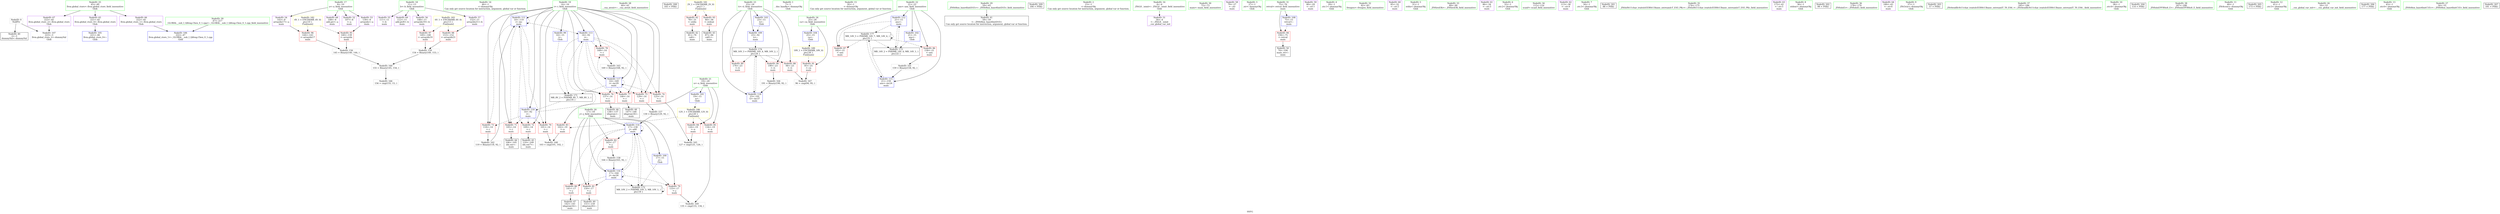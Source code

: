 digraph "SVFG" {
	label="SVFG";

	Node0x55c99b4ea4d0 [shape=record,color=grey,label="{NodeID: 0\nNullPtr}"];
	Node0x55c99b4ea4d0 -> Node0x55c99b500a30[style=solid];
	Node0x55c99b4ea4d0 -> Node0x55c99b501b80[style=solid];
	Node0x55c99b5011e0 [shape=record,color=red,label="{NodeID: 97\n149\<--148\n\<--arrayidx19\nmain\n}"];
	Node0x55c99b5011e0 -> Node0x55c99b508d70[style=solid];
	Node0x55c99b4eb090 [shape=record,color=green,label="{NodeID: 14\n46\<--1\n\<--dummyObj\nCan only get source location for instruction, argument, global var or function.}"];
	Node0x55c99b501ef0 [shape=record,color=blue,label="{NodeID: 111\n14\<--119\ni\<--inc\nmain\n}"];
	Node0x55c99b501ef0 -> Node0x55c99b5033a0[style=dashed];
	Node0x55c99b501ef0 -> Node0x55c99b503470[style=dashed];
	Node0x55c99b501ef0 -> Node0x55c99b503540[style=dashed];
	Node0x55c99b501ef0 -> Node0x55c99b503610[style=dashed];
	Node0x55c99b501ef0 -> Node0x55c99b501ef0[style=dashed];
	Node0x55c99b501ef0 -> Node0x55c99b502090[style=dashed];
	Node0x55c99b4ffe60 [shape=record,color=green,label="{NodeID: 28\n60\<--61\n__cxa_atexit\<--__cxa_atexit_field_insensitive\n}"];
	Node0x55c99b51c880 [shape=record,color=black,label="{NodeID: 208\n183 = PHI()\n}"];
	Node0x55c99b500c30 [shape=record,color=black,label="{NodeID: 42\n81\<--78\ncall\<--\nmain\n}"];
	Node0x55c99b5027b0 [shape=record,color=purple,label="{NodeID: 56\n148\<--11\narrayidx19\<--b\nmain\n}"];
	Node0x55c99b5027b0 -> Node0x55c99b5011e0[style=solid];
	Node0x55c99b5033a0 [shape=record,color=red,label="{NodeID: 70\n101\<--14\n\<--i\nmain\n}"];
	Node0x55c99b5033a0 -> Node0x55c99b509af0[style=solid];
	Node0x55c99b509970 [shape=record,color=grey,label="{NodeID: 167\n96 = cmp(94, 95, )\n}"];
	Node0x55c99b503f00 [shape=record,color=red,label="{NodeID: 84\n126\<--19\n\<--n\nmain\n}"];
	Node0x55c99b503f00 -> Node0x55c99b509670[style=solid];
	Node0x55c99b4e95e0 [shape=record,color=green,label="{NodeID: 1\n7\<--1\n__dso_handle\<--dummyObj\nGlob }"];
	Node0x55c99b512120 [shape=record,color=yellow,style=double,label="{NodeID: 181\n2V_1 = ENCHI(MR_2V_0)\npts\{1 \}\nFun[main]}"];
	Node0x55c99b512120 -> Node0x55c99b504580[style=dashed];
	Node0x55c99b512120 -> Node0x55c99b504650[style=dashed];
	Node0x55c99b5012b0 [shape=record,color=red,label="{NodeID: 98\n153\<--152\n\<--arrayidx21\nmain\n}"];
	Node0x55c99b5012b0 -> Node0x55c99b508d70[style=solid];
	Node0x55c99b4eb160 [shape=record,color=green,label="{NodeID: 15\n92\<--1\n\<--dummyObj\nCan only get source location for instruction, argument, global var or function.}"];
	Node0x55c99b501fc0 [shape=record,color=blue,label="{NodeID: 112\n21\<--15\nans\<--\nmain\n}"];
	Node0x55c99b501fc0 -> Node0x55c99b504170[style=dashed];
	Node0x55c99b501fc0 -> Node0x55c99b50f920[style=dashed];
	Node0x55c99b501fc0 -> Node0x55c99b510d20[style=dashed];
	Node0x55c99b4fff60 [shape=record,color=green,label="{NodeID: 29\n59\<--65\n_ZNSt8ios_base4InitD1Ev\<--_ZNSt8ios_base4InitD1Ev_field_insensitive\n}"];
	Node0x55c99b4fff60 -> Node0x55c99b500b30[style=solid];
	Node0x55c99b51c980 [shape=record,color=black,label="{NodeID: 209\n184 = PHI()\n}"];
	Node0x55c99b500d00 [shape=record,color=black,label="{NodeID: 43\n87\<--84\ncall1\<--\nmain\n}"];
	Node0x55c99b502880 [shape=record,color=purple,label="{NodeID: 57\n152\<--11\narrayidx21\<--b\nmain\n}"];
	Node0x55c99b502880 -> Node0x55c99b5012b0[style=solid];
	Node0x55c99b503470 [shape=record,color=red,label="{NodeID: 71\n105\<--14\n\<--i\nmain\n}"];
	Node0x55c99b503470 -> Node0x55c99b500dd0[style=solid];
	Node0x55c99b509af0 [shape=record,color=grey,label="{NodeID: 168\n103 = cmp(101, 102, )\n}"];
	Node0x55c99b503fd0 [shape=record,color=red,label="{NodeID: 85\n134\<--19\n\<--n\nmain\n}"];
	Node0x55c99b503fd0 -> Node0x55c99b509c70[style=solid];
	Node0x55c99b4eab60 [shape=record,color=green,label="{NodeID: 2\n15\<--1\n\<--dummyObj\nCan only get source location for instruction, argument, global var or function.}"];
	Node0x55c99b512c40 [shape=record,color=yellow,style=double,label="{NodeID: 182\n4V_1 = ENCHI(MR_4V_0)\npts\{10 \}\nFun[main]}"];
	Node0x55c99b512c40 -> Node0x55c99b5047f0[style=dashed];
	Node0x55c99b512c40 -> Node0x55c99b501110[style=dashed];
	Node0x55c99b501380 [shape=record,color=blue,label="{NodeID: 99\n14\<--15\ni\<--\nGlob }"];
	Node0x55c99b501380 -> Node0x55c99b50ef20[style=dashed];
	Node0x55c99b4eb230 [shape=record,color=green,label="{NodeID: 16\n4\<--6\n_ZStL8__ioinit\<--_ZStL8__ioinit_field_insensitive\nGlob }"];
	Node0x55c99b4eb230 -> Node0x55c99b5023a0[style=solid];
	Node0x55c99b502090 [shape=record,color=blue,label="{NodeID: 113\n14\<--92\ni\<--\nmain\n}"];
	Node0x55c99b502090 -> Node0x55c99b5036e0[style=dashed];
	Node0x55c99b502090 -> Node0x55c99b5037b0[style=dashed];
	Node0x55c99b502090 -> Node0x55c99b503880[style=dashed];
	Node0x55c99b502090 -> Node0x55c99b503950[style=dashed];
	Node0x55c99b502090 -> Node0x55c99b503a20[style=dashed];
	Node0x55c99b502090 -> Node0x55c99b506b90[style=dashed];
	Node0x55c99b502090 -> Node0x55c99b50ef20[style=dashed];
	Node0x55c99b500060 [shape=record,color=green,label="{NodeID: 30\n72\<--73\nmain\<--main_field_insensitive\n}"];
	Node0x55c99b500dd0 [shape=record,color=black,label="{NodeID: 44\n106\<--105\nidx.ext\<--\nmain\n}"];
	Node0x55c99b502950 [shape=record,color=purple,label="{NodeID: 58\n79\<--27\n\<--.str\nmain\n}"];
	Node0x55c99b503540 [shape=record,color=red,label="{NodeID: 72\n109\<--14\n\<--i\nmain\n}"];
	Node0x55c99b503540 -> Node0x55c99b500ea0[style=solid];
	Node0x55c99b509c70 [shape=record,color=grey,label="{NodeID: 169\n135 = cmp(133, 134, )\n}"];
	Node0x55c99b5040a0 [shape=record,color=red,label="{NodeID: 86\n158\<--21\n\<--ans\nmain\n}"];
	Node0x55c99b5040a0 -> Node0x55c99b509070[style=solid];
	Node0x55c99b4eabf0 [shape=record,color=green,label="{NodeID: 3\n27\<--1\n.str\<--dummyObj\nGlob }"];
	Node0x55c99b512d20 [shape=record,color=yellow,style=double,label="{NodeID: 183\n6V_1 = ENCHI(MR_6V_0)\npts\{13 \}\nFun[main]}"];
	Node0x55c99b512d20 -> Node0x55c99b5011e0[style=dashed];
	Node0x55c99b512d20 -> Node0x55c99b5012b0[style=dashed];
	Node0x55c99b501480 [shape=record,color=blue,label="{NodeID: 100\n17\<--15\nj\<--\nGlob }"];
	Node0x55c99b501480 -> Node0x55c99b50f420[style=dashed];
	Node0x55c99b4ff5c0 [shape=record,color=green,label="{NodeID: 17\n8\<--10\na\<--a_field_insensitive\nGlob }"];
	Node0x55c99b4ff5c0 -> Node0x55c99b502470[style=solid];
	Node0x55c99b4ff5c0 -> Node0x55c99b502540[style=solid];
	Node0x55c99b4ff5c0 -> Node0x55c99b502610[style=solid];
	Node0x55c99b4ff5c0 -> Node0x55c99b503200[style=solid];
	Node0x55c99b506920 [shape=record,color=blue,label="{NodeID: 114\n17\<--130\nj\<--add\nmain\n}"];
	Node0x55c99b506920 -> Node0x55c99b503af0[style=dashed];
	Node0x55c99b506920 -> Node0x55c99b503bc0[style=dashed];
	Node0x55c99b506920 -> Node0x55c99b503c90[style=dashed];
	Node0x55c99b506920 -> Node0x55c99b503d60[style=dashed];
	Node0x55c99b506920 -> Node0x55c99b506920[style=dashed];
	Node0x55c99b506920 -> Node0x55c99b506ac0[style=dashed];
	Node0x55c99b506920 -> Node0x55c99b50f420[style=dashed];
	Node0x55c99b500160 [shape=record,color=green,label="{NodeID: 31\n75\<--76\nretval\<--retval_field_insensitive\nmain\n}"];
	Node0x55c99b500160 -> Node0x55c99b504720[style=solid];
	Node0x55c99b500160 -> Node0x55c99b501c80[style=solid];
	Node0x55c99b500ea0 [shape=record,color=black,label="{NodeID: 45\n110\<--109\nidx.ext7\<--\nmain\n}"];
	Node0x55c99b502a20 [shape=record,color=purple,label="{NodeID: 59\n80\<--29\n\<--.str.1\nmain\n}"];
	Node0x55c99b5088f0 [shape=record,color=grey,label="{NodeID: 156\n145 = Binary(140, 144, )\n}"];
	Node0x55c99b5088f0 -> Node0x55c99b508ef0[style=solid];
	Node0x55c99b503610 [shape=record,color=red,label="{NodeID: 73\n118\<--14\n\<--i\nmain\n}"];
	Node0x55c99b503610 -> Node0x55c99b5091f0[style=solid];
	Node0x55c99b504170 [shape=record,color=red,label="{NodeID: 87\n182\<--21\n\<--ans\nmain\n}"];
	Node0x55c99b4ead40 [shape=record,color=green,label="{NodeID: 4\n29\<--1\n.str.1\<--dummyObj\nGlob }"];
	Node0x55c99b501580 [shape=record,color=blue,label="{NodeID: 101\n19\<--15\nn\<--\nGlob }"];
	Node0x55c99b501580 -> Node0x55c99b512fc0[style=dashed];
	Node0x55c99b4ff650 [shape=record,color=green,label="{NodeID: 18\n11\<--13\nb\<--b_field_insensitive\nGlob }"];
	Node0x55c99b4ff650 -> Node0x55c99b5026e0[style=solid];
	Node0x55c99b4ff650 -> Node0x55c99b5027b0[style=solid];
	Node0x55c99b4ff650 -> Node0x55c99b502880[style=solid];
	Node0x55c99b4ff650 -> Node0x55c99b5032d0[style=solid];
	Node0x55c99b5069f0 [shape=record,color=blue,label="{NodeID: 115\n21\<--159\nans\<--inc24\nmain\n}"];
	Node0x55c99b5069f0 -> Node0x55c99b510d20[style=dashed];
	Node0x55c99b500230 [shape=record,color=green,label="{NodeID: 32\n82\<--83\nfreopen\<--freopen_field_insensitive\n}"];
	Node0x55c99b500f70 [shape=record,color=black,label="{NodeID: 46\n138\<--137\nidxprom\<--\nmain\n}"];
	Node0x55c99b502af0 [shape=record,color=purple,label="{NodeID: 60\n85\<--32\n\<--.str.2\nmain\n}"];
	Node0x55c99b508a70 [shape=record,color=grey,label="{NodeID: 157\n130 = Binary(129, 92, )\n}"];
	Node0x55c99b508a70 -> Node0x55c99b506920[style=solid];
	Node0x55c99b5036e0 [shape=record,color=red,label="{NodeID: 74\n125\<--14\n\<--i\nmain\n}"];
	Node0x55c99b5036e0 -> Node0x55c99b509670[style=solid];
	Node0x55c99b50ef20 [shape=record,color=black,label="{NodeID: 171\nMR_8V_2 = PHI(MR_8V_7, MR_8V_1, )\npts\{16 \}\n}"];
	Node0x55c99b50ef20 -> Node0x55c99b501e20[style=dashed];
	Node0x55c99b504240 [shape=record,color=red,label="{NodeID: 88\n94\<--23\n\<--ti\nmain\n}"];
	Node0x55c99b504240 -> Node0x55c99b509970[style=solid];
	Node0x55c99b4eadd0 [shape=record,color=green,label="{NodeID: 5\n31\<--1\nstdin\<--dummyObj\nGlob }"];
	Node0x55c99b501680 [shape=record,color=blue,label="{NodeID: 102\n21\<--15\nans\<--\nGlob }"];
	Node0x55c99b501680 -> Node0x55c99b50f920[style=dashed];
	Node0x55c99b4ff6e0 [shape=record,color=green,label="{NodeID: 19\n14\<--16\ni\<--i_field_insensitive\nGlob }"];
	Node0x55c99b4ff6e0 -> Node0x55c99b5033a0[style=solid];
	Node0x55c99b4ff6e0 -> Node0x55c99b503470[style=solid];
	Node0x55c99b4ff6e0 -> Node0x55c99b503540[style=solid];
	Node0x55c99b4ff6e0 -> Node0x55c99b503610[style=solid];
	Node0x55c99b4ff6e0 -> Node0x55c99b5036e0[style=solid];
	Node0x55c99b4ff6e0 -> Node0x55c99b5037b0[style=solid];
	Node0x55c99b4ff6e0 -> Node0x55c99b503880[style=solid];
	Node0x55c99b4ff6e0 -> Node0x55c99b503950[style=solid];
	Node0x55c99b4ff6e0 -> Node0x55c99b503a20[style=solid];
	Node0x55c99b4ff6e0 -> Node0x55c99b501380[style=solid];
	Node0x55c99b4ff6e0 -> Node0x55c99b501e20[style=solid];
	Node0x55c99b4ff6e0 -> Node0x55c99b501ef0[style=solid];
	Node0x55c99b4ff6e0 -> Node0x55c99b502090[style=solid];
	Node0x55c99b4ff6e0 -> Node0x55c99b506b90[style=solid];
	Node0x55c99b506ac0 [shape=record,color=blue,label="{NodeID: 116\n17\<--164\nj\<--inc26\nmain\n}"];
	Node0x55c99b506ac0 -> Node0x55c99b503af0[style=dashed];
	Node0x55c99b506ac0 -> Node0x55c99b503bc0[style=dashed];
	Node0x55c99b506ac0 -> Node0x55c99b503c90[style=dashed];
	Node0x55c99b506ac0 -> Node0x55c99b503d60[style=dashed];
	Node0x55c99b506ac0 -> Node0x55c99b506920[style=dashed];
	Node0x55c99b506ac0 -> Node0x55c99b506ac0[style=dashed];
	Node0x55c99b506ac0 -> Node0x55c99b50f420[style=dashed];
	Node0x55c99b500330 [shape=record,color=green,label="{NodeID: 33\n89\<--90\n_ZNSirsERi\<--_ZNSirsERi_field_insensitive\n}"];
	Node0x55c99b501040 [shape=record,color=black,label="{NodeID: 47\n142\<--141\nidxprom16\<--\nmain\n}"];
	Node0x55c99b502bc0 [shape=record,color=purple,label="{NodeID: 61\n86\<--34\n\<--.str.3\nmain\n}"];
	Node0x55c99b508bf0 [shape=record,color=grey,label="{NodeID: 158\n164 = Binary(163, 92, )\n}"];
	Node0x55c99b508bf0 -> Node0x55c99b506ac0[style=solid];
	Node0x55c99b5037b0 [shape=record,color=red,label="{NodeID: 75\n129\<--14\n\<--i\nmain\n}"];
	Node0x55c99b5037b0 -> Node0x55c99b508a70[style=solid];
	Node0x55c99b50f420 [shape=record,color=black,label="{NodeID: 172\nMR_10V_2 = PHI(MR_10V_3, MR_10V_1, )\npts\{18 \}\n}"];
	Node0x55c99b50f420 -> Node0x55c99b506920[style=dashed];
	Node0x55c99b50f420 -> Node0x55c99b50f420[style=dashed];
	Node0x55c99b504310 [shape=record,color=red,label="{NodeID: 89\n176\<--23\n\<--ti\nmain\n}"];
	Node0x55c99b4ea920 [shape=record,color=green,label="{NodeID: 6\n32\<--1\n.str.2\<--dummyObj\nGlob }"];
	Node0x55c99b512fc0 [shape=record,color=yellow,style=double,label="{NodeID: 186\n12V_1 = ENCHI(MR_12V_0)\npts\{20 \}\nFun[main]}"];
	Node0x55c99b512fc0 -> Node0x55c99b503e30[style=dashed];
	Node0x55c99b512fc0 -> Node0x55c99b503f00[style=dashed];
	Node0x55c99b512fc0 -> Node0x55c99b503fd0[style=dashed];
	Node0x55c99b501780 [shape=record,color=blue,label="{NodeID: 103\n23\<--15\nti\<--\nGlob }"];
	Node0x55c99b501780 -> Node0x55c99b501d50[style=dashed];
	Node0x55c99b4ff770 [shape=record,color=green,label="{NodeID: 20\n17\<--18\nj\<--j_field_insensitive\nGlob }"];
	Node0x55c99b4ff770 -> Node0x55c99b503af0[style=solid];
	Node0x55c99b4ff770 -> Node0x55c99b503bc0[style=solid];
	Node0x55c99b4ff770 -> Node0x55c99b503c90[style=solid];
	Node0x55c99b4ff770 -> Node0x55c99b503d60[style=solid];
	Node0x55c99b4ff770 -> Node0x55c99b501480[style=solid];
	Node0x55c99b4ff770 -> Node0x55c99b506920[style=solid];
	Node0x55c99b4ff770 -> Node0x55c99b506ac0[style=solid];
	Node0x55c99b506b90 [shape=record,color=blue,label="{NodeID: 117\n14\<--169\ni\<--inc29\nmain\n}"];
	Node0x55c99b506b90 -> Node0x55c99b5036e0[style=dashed];
	Node0x55c99b506b90 -> Node0x55c99b5037b0[style=dashed];
	Node0x55c99b506b90 -> Node0x55c99b503880[style=dashed];
	Node0x55c99b506b90 -> Node0x55c99b503950[style=dashed];
	Node0x55c99b506b90 -> Node0x55c99b503a20[style=dashed];
	Node0x55c99b506b90 -> Node0x55c99b506b90[style=dashed];
	Node0x55c99b506b90 -> Node0x55c99b50ef20[style=dashed];
	Node0x55c99b500430 [shape=record,color=green,label="{NodeID: 34\n115\<--116\nscanf\<--scanf_field_insensitive\n}"];
	Node0x55c99b502130 [shape=record,color=black,label="{NodeID: 48\n147\<--146\nidxprom18\<--\nmain\n}"];
	Node0x55c99b502c90 [shape=record,color=purple,label="{NodeID: 62\n113\<--38\n\<--.str.4\nmain\n}"];
	Node0x55c99b508d70 [shape=record,color=grey,label="{NodeID: 159\n154 = Binary(149, 153, )\n}"];
	Node0x55c99b508d70 -> Node0x55c99b508ef0[style=solid];
	Node0x55c99b503880 [shape=record,color=red,label="{NodeID: 76\n137\<--14\n\<--i\nmain\n}"];
	Node0x55c99b503880 -> Node0x55c99b500f70[style=solid];
	Node0x55c99b50f920 [shape=record,color=black,label="{NodeID: 173\nMR_14V_2 = PHI(MR_14V_4, MR_14V_1, )\npts\{22 \}\n}"];
	Node0x55c99b50f920 -> Node0x55c99b501fc0[style=dashed];
	Node0x55c99b5043e0 [shape=record,color=red,label="{NodeID: 90\n190\<--23\n\<--ti\nmain\n}"];
	Node0x55c99b5043e0 -> Node0x55c99b5094f0[style=solid];
	Node0x55c99b4ea9b0 [shape=record,color=green,label="{NodeID: 7\n34\<--1\n.str.3\<--dummyObj\nGlob }"];
	Node0x55c99b501880 [shape=record,color=blue,label="{NodeID: 104\n25\<--15\nca\<--\nGlob }"];
	Node0x55c99b501880 -> Node0x55c99b513260[style=dashed];
	Node0x55c99b4ff800 [shape=record,color=green,label="{NodeID: 21\n19\<--20\nn\<--n_field_insensitive\nGlob }"];
	Node0x55c99b4ff800 -> Node0x55c99b503e30[style=solid];
	Node0x55c99b4ff800 -> Node0x55c99b503f00[style=solid];
	Node0x55c99b4ff800 -> Node0x55c99b503fd0[style=solid];
	Node0x55c99b4ff800 -> Node0x55c99b501580[style=solid];
	Node0x55c99b2eba50 [shape=record,color=black,label="{NodeID: 201\n88 = PHI()\n}"];
	Node0x55c99b506c60 [shape=record,color=blue,label="{NodeID: 118\n23\<--191\nti\<--inc37\nmain\n}"];
	Node0x55c99b506c60 -> Node0x55c99b50fe20[style=dashed];
	Node0x55c99b500530 [shape=record,color=green,label="{NodeID: 35\n174\<--175\n_ZStlsISt11char_traitsIcEERSt13basic_ostreamIcT_ES5_PKc\<--_ZStlsISt11char_traitsIcEERSt13basic_ostreamIcT_ES5_PKc_field_insensitive\n}"];
	Node0x55c99b502200 [shape=record,color=black,label="{NodeID: 49\n151\<--150\nidxprom20\<--\nmain\n}"];
	Node0x55c99b502d60 [shape=record,color=purple,label="{NodeID: 63\n172\<--41\n\<--.str.5\nmain\n}"];
	Node0x55c99b508ef0 [shape=record,color=grey,label="{NodeID: 160\n155 = Binary(145, 154, )\n}"];
	Node0x55c99b508ef0 -> Node0x55c99b5097f0[style=solid];
	Node0x55c99b503950 [shape=record,color=red,label="{NodeID: 77\n146\<--14\n\<--i\nmain\n}"];
	Node0x55c99b503950 -> Node0x55c99b502130[style=solid];
	Node0x55c99b50fe20 [shape=record,color=black,label="{NodeID: 174\nMR_16V_3 = PHI(MR_16V_4, MR_16V_2, )\npts\{24 \}\n}"];
	Node0x55c99b50fe20 -> Node0x55c99b504240[style=dashed];
	Node0x55c99b50fe20 -> Node0x55c99b504310[style=dashed];
	Node0x55c99b50fe20 -> Node0x55c99b5043e0[style=dashed];
	Node0x55c99b50fe20 -> Node0x55c99b506c60[style=dashed];
	Node0x55c99b5044b0 [shape=record,color=red,label="{NodeID: 91\n95\<--25\n\<--ca\nmain\n}"];
	Node0x55c99b5044b0 -> Node0x55c99b509970[style=solid];
	Node0x55c99b4ea730 [shape=record,color=green,label="{NodeID: 8\n36\<--1\nstdout\<--dummyObj\nGlob }"];
	Node0x55c99b501980 [shape=record,color=blue,label="{NodeID: 105\n221\<--46\nllvm.global_ctors_0\<--\nGlob }"];
	Node0x55c99b4ff890 [shape=record,color=green,label="{NodeID: 22\n21\<--22\nans\<--ans_field_insensitive\nGlob }"];
	Node0x55c99b4ff890 -> Node0x55c99b5040a0[style=solid];
	Node0x55c99b4ff890 -> Node0x55c99b504170[style=solid];
	Node0x55c99b4ff890 -> Node0x55c99b501680[style=solid];
	Node0x55c99b4ff890 -> Node0x55c99b501fc0[style=solid];
	Node0x55c99b4ff890 -> Node0x55c99b5069f0[style=solid];
	Node0x55c99b51b870 [shape=record,color=black,label="{NodeID: 202\n98 = PHI()\n}"];
	Node0x55c99b500630 [shape=record,color=green,label="{NodeID: 36\n178\<--179\n_ZNSolsEi\<--_ZNSolsEi_field_insensitive\n}"];
	Node0x55c99b5022d0 [shape=record,color=black,label="{NodeID: 50\n74\<--194\nmain_ret\<--\nmain\n}"];
	Node0x55c99b502e30 [shape=record,color=purple,label="{NodeID: 64\n180\<--43\n\<--.str.6\nmain\n}"];
	Node0x55c99b509070 [shape=record,color=grey,label="{NodeID: 161\n159 = Binary(158, 92, )\n}"];
	Node0x55c99b509070 -> Node0x55c99b5069f0[style=solid];
	Node0x55c99b503a20 [shape=record,color=red,label="{NodeID: 78\n168\<--14\n\<--i\nmain\n}"];
	Node0x55c99b503a20 -> Node0x55c99b509370[style=solid];
	Node0x55c99b504580 [shape=record,color=red,label="{NodeID: 92\n78\<--31\n\<--stdin\nmain\n}"];
	Node0x55c99b504580 -> Node0x55c99b500c30[style=solid];
	Node0x55c99b4ea800 [shape=record,color=green,label="{NodeID: 9\n37\<--1\n_ZSt3cin\<--dummyObj\nGlob }"];
	Node0x55c99b513260 [shape=record,color=yellow,style=double,label="{NodeID: 189\n18V_1 = ENCHI(MR_18V_0)\npts\{26 \}\nFun[main]}"];
	Node0x55c99b513260 -> Node0x55c99b5044b0[style=dashed];
	Node0x55c99b501a80 [shape=record,color=blue,label="{NodeID: 106\n222\<--47\nllvm.global_ctors_1\<--_GLOBAL__sub_I_Qifeng.Chen_0_1.cpp\nGlob }"];
	Node0x55c99b4ff960 [shape=record,color=green,label="{NodeID: 23\n23\<--24\nti\<--ti_field_insensitive\nGlob }"];
	Node0x55c99b4ff960 -> Node0x55c99b504240[style=solid];
	Node0x55c99b4ff960 -> Node0x55c99b504310[style=solid];
	Node0x55c99b4ff960 -> Node0x55c99b5043e0[style=solid];
	Node0x55c99b4ff960 -> Node0x55c99b501780[style=solid];
	Node0x55c99b4ff960 -> Node0x55c99b501d50[style=solid];
	Node0x55c99b4ff960 -> Node0x55c99b506c60[style=solid];
	Node0x55c99b51b970 [shape=record,color=black,label="{NodeID: 203\n57 = PHI()\n}"];
	Node0x55c99b500730 [shape=record,color=green,label="{NodeID: 37\n185\<--186\n_ZSt4endlIcSt11char_traitsIcEERSt13basic_ostreamIT_T0_ES6_\<--_ZSt4endlIcSt11char_traitsIcEERSt13basic_ostreamIT_T0_ES6__field_insensitive\n}"];
	Node0x55c99b5023a0 [shape=record,color=purple,label="{NodeID: 51\n56\<--4\n\<--_ZStL8__ioinit\n__cxx_global_var_init\n}"];
	Node0x55c99b502f00 [shape=record,color=purple,label="{NodeID: 65\n221\<--45\nllvm.global_ctors_0\<--llvm.global_ctors\nGlob }"];
	Node0x55c99b502f00 -> Node0x55c99b501980[style=solid];
	Node0x55c99b5091f0 [shape=record,color=grey,label="{NodeID: 162\n119 = Binary(118, 92, )\n}"];
	Node0x55c99b5091f0 -> Node0x55c99b501ef0[style=solid];
	Node0x55c99b503af0 [shape=record,color=red,label="{NodeID: 79\n133\<--17\n\<--j\nmain\n}"];
	Node0x55c99b503af0 -> Node0x55c99b509c70[style=solid];
	Node0x55c99b504650 [shape=record,color=red,label="{NodeID: 93\n84\<--36\n\<--stdout\nmain\n}"];
	Node0x55c99b504650 -> Node0x55c99b500d00[style=solid];
	Node0x55c99b4ebbb0 [shape=record,color=green,label="{NodeID: 10\n38\<--1\n.str.4\<--dummyObj\nGlob }"];
	Node0x55c99b501b80 [shape=record,color=blue, style = dotted,label="{NodeID: 107\n223\<--3\nllvm.global_ctors_2\<--dummyVal\nGlob }"];
	Node0x55c99b4ffa60 [shape=record,color=green,label="{NodeID: 24\n25\<--26\nca\<--ca_field_insensitive\nGlob }"];
	Node0x55c99b4ffa60 -> Node0x55c99b5044b0[style=solid];
	Node0x55c99b4ffa60 -> Node0x55c99b501880[style=solid];
	Node0x55c99b51c420 [shape=record,color=black,label="{NodeID: 204\n114 = PHI()\n}"];
	Node0x55c99b500830 [shape=record,color=green,label="{NodeID: 38\n187\<--188\n_ZNSolsEPFRSoS_E\<--_ZNSolsEPFRSoS_E_field_insensitive\n}"];
	Node0x55c99b502470 [shape=record,color=purple,label="{NodeID: 52\n107\<--8\n\<--a\nmain\n}"];
	Node0x55c99b503000 [shape=record,color=purple,label="{NodeID: 66\n222\<--45\nllvm.global_ctors_1\<--llvm.global_ctors\nGlob }"];
	Node0x55c99b503000 -> Node0x55c99b501a80[style=solid];
	Node0x55c99b509370 [shape=record,color=grey,label="{NodeID: 163\n169 = Binary(168, 92, )\n}"];
	Node0x55c99b509370 -> Node0x55c99b506b90[style=solid];
	Node0x55c99b503bc0 [shape=record,color=red,label="{NodeID: 80\n141\<--17\n\<--j\nmain\n}"];
	Node0x55c99b503bc0 -> Node0x55c99b501040[style=solid];
	Node0x55c99b510d20 [shape=record,color=black,label="{NodeID: 177\nMR_14V_5 = PHI(MR_14V_7, MR_14V_4, )\npts\{22 \}\n}"];
	Node0x55c99b510d20 -> Node0x55c99b5040a0[style=dashed];
	Node0x55c99b510d20 -> Node0x55c99b504170[style=dashed];
	Node0x55c99b510d20 -> Node0x55c99b5069f0[style=dashed];
	Node0x55c99b510d20 -> Node0x55c99b50f920[style=dashed];
	Node0x55c99b510d20 -> Node0x55c99b510d20[style=dashed];
	Node0x55c99b504720 [shape=record,color=red,label="{NodeID: 94\n194\<--75\n\<--retval\nmain\n}"];
	Node0x55c99b504720 -> Node0x55c99b5022d0[style=solid];
	Node0x55c99b4ebc80 [shape=record,color=green,label="{NodeID: 11\n40\<--1\n_ZSt4cout\<--dummyObj\nGlob }"];
	Node0x55c99b501c80 [shape=record,color=blue,label="{NodeID: 108\n75\<--15\nretval\<--\nmain\n}"];
	Node0x55c99b501c80 -> Node0x55c99b504720[style=dashed];
	Node0x55c99b4ffb60 [shape=record,color=green,label="{NodeID: 25\n45\<--49\nllvm.global_ctors\<--llvm.global_ctors_field_insensitive\nGlob }"];
	Node0x55c99b4ffb60 -> Node0x55c99b502f00[style=solid];
	Node0x55c99b4ffb60 -> Node0x55c99b503000[style=solid];
	Node0x55c99b4ffb60 -> Node0x55c99b503100[style=solid];
	Node0x55c99b51c520 [shape=record,color=black,label="{NodeID: 205\n173 = PHI()\n}"];
	Node0x55c99b500930 [shape=record,color=green,label="{NodeID: 39\n47\<--217\n_GLOBAL__sub_I_Qifeng.Chen_0_1.cpp\<--_GLOBAL__sub_I_Qifeng.Chen_0_1.cpp_field_insensitive\n}"];
	Node0x55c99b500930 -> Node0x55c99b501a80[style=solid];
	Node0x55c99b502540 [shape=record,color=purple,label="{NodeID: 53\n139\<--8\narrayidx\<--a\nmain\n}"];
	Node0x55c99b502540 -> Node0x55c99b5047f0[style=solid];
	Node0x55c99b503100 [shape=record,color=purple,label="{NodeID: 67\n223\<--45\nllvm.global_ctors_2\<--llvm.global_ctors\nGlob }"];
	Node0x55c99b503100 -> Node0x55c99b501b80[style=solid];
	Node0x55c99b5094f0 [shape=record,color=grey,label="{NodeID: 164\n191 = Binary(190, 92, )\n}"];
	Node0x55c99b5094f0 -> Node0x55c99b506c60[style=solid];
	Node0x55c99b503c90 [shape=record,color=red,label="{NodeID: 81\n150\<--17\n\<--j\nmain\n}"];
	Node0x55c99b503c90 -> Node0x55c99b502200[style=solid];
	Node0x55c99b5047f0 [shape=record,color=red,label="{NodeID: 95\n140\<--139\n\<--arrayidx\nmain\n}"];
	Node0x55c99b5047f0 -> Node0x55c99b5088f0[style=solid];
	Node0x55c99b4eaef0 [shape=record,color=green,label="{NodeID: 12\n41\<--1\n.str.5\<--dummyObj\nGlob }"];
	Node0x55c99b501d50 [shape=record,color=blue,label="{NodeID: 109\n23\<--92\nti\<--\nmain\n}"];
	Node0x55c99b501d50 -> Node0x55c99b50fe20[style=dashed];
	Node0x55c99b4ffc60 [shape=record,color=green,label="{NodeID: 26\n50\<--51\n__cxx_global_var_init\<--__cxx_global_var_init_field_insensitive\n}"];
	Node0x55c99b51c680 [shape=record,color=black,label="{NodeID: 206\n177 = PHI()\n}"];
	Node0x55c99b500a30 [shape=record,color=black,label="{NodeID: 40\n2\<--3\ndummyVal\<--dummyVal\n}"];
	Node0x55c99b502610 [shape=record,color=purple,label="{NodeID: 54\n143\<--8\narrayidx17\<--a\nmain\n}"];
	Node0x55c99b502610 -> Node0x55c99b501110[style=solid];
	Node0x55c99b503200 [shape=record,color=purple,label="{NodeID: 68\n108\<--8\nadd.ptr\<--a\nmain\n}"];
	Node0x55c99b509670 [shape=record,color=grey,label="{NodeID: 165\n127 = cmp(125, 126, )\n}"];
	Node0x55c99b503d60 [shape=record,color=red,label="{NodeID: 82\n163\<--17\n\<--j\nmain\n}"];
	Node0x55c99b503d60 -> Node0x55c99b508bf0[style=solid];
	Node0x55c99b501110 [shape=record,color=red,label="{NodeID: 96\n144\<--143\n\<--arrayidx17\nmain\n}"];
	Node0x55c99b501110 -> Node0x55c99b5088f0[style=solid];
	Node0x55c99b4eafc0 [shape=record,color=green,label="{NodeID: 13\n43\<--1\n.str.6\<--dummyObj\nGlob }"];
	Node0x55c99b501e20 [shape=record,color=blue,label="{NodeID: 110\n14\<--92\ni\<--\nmain\n}"];
	Node0x55c99b501e20 -> Node0x55c99b5033a0[style=dashed];
	Node0x55c99b501e20 -> Node0x55c99b503470[style=dashed];
	Node0x55c99b501e20 -> Node0x55c99b503540[style=dashed];
	Node0x55c99b501e20 -> Node0x55c99b503610[style=dashed];
	Node0x55c99b501e20 -> Node0x55c99b501ef0[style=dashed];
	Node0x55c99b501e20 -> Node0x55c99b502090[style=dashed];
	Node0x55c99b4ffd60 [shape=record,color=green,label="{NodeID: 27\n54\<--55\n_ZNSt8ios_base4InitC1Ev\<--_ZNSt8ios_base4InitC1Ev_field_insensitive\n}"];
	Node0x55c99b51c780 [shape=record,color=black,label="{NodeID: 207\n181 = PHI()\n}"];
	Node0x55c99b500b30 [shape=record,color=black,label="{NodeID: 41\n58\<--59\n\<--_ZNSt8ios_base4InitD1Ev\nCan only get source location for instruction, argument, global var or function.}"];
	Node0x55c99b5026e0 [shape=record,color=purple,label="{NodeID: 55\n111\<--11\n\<--b\nmain\n}"];
	Node0x55c99b5032d0 [shape=record,color=purple,label="{NodeID: 69\n112\<--11\nadd.ptr8\<--b\nmain\n}"];
	Node0x55c99b5097f0 [shape=record,color=grey,label="{NodeID: 166\n156 = cmp(155, 15, )\n}"];
	Node0x55c99b503e30 [shape=record,color=red,label="{NodeID: 83\n102\<--19\n\<--n\nmain\n}"];
	Node0x55c99b503e30 -> Node0x55c99b509af0[style=solid];
}
